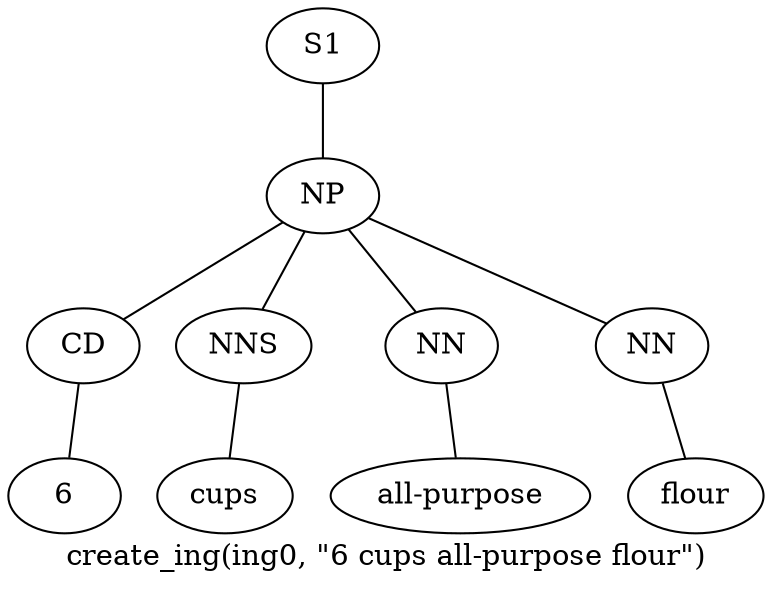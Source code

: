 graph SyntaxGraph {
	label = "create_ing(ing0, \"6 cups all-purpose flour\")";
	Node0 [label="S1"];
	Node1 [label="NP"];
	Node2 [label="CD"];
	Node3 [label="6"];
	Node4 [label="NNS"];
	Node5 [label="cups"];
	Node6 [label="NN"];
	Node7 [label="all-purpose"];
	Node8 [label="NN"];
	Node9 [label="flour"];

	Node0 -- Node1;
	Node1 -- Node2;
	Node1 -- Node4;
	Node1 -- Node6;
	Node1 -- Node8;
	Node2 -- Node3;
	Node4 -- Node5;
	Node6 -- Node7;
	Node8 -- Node9;
}